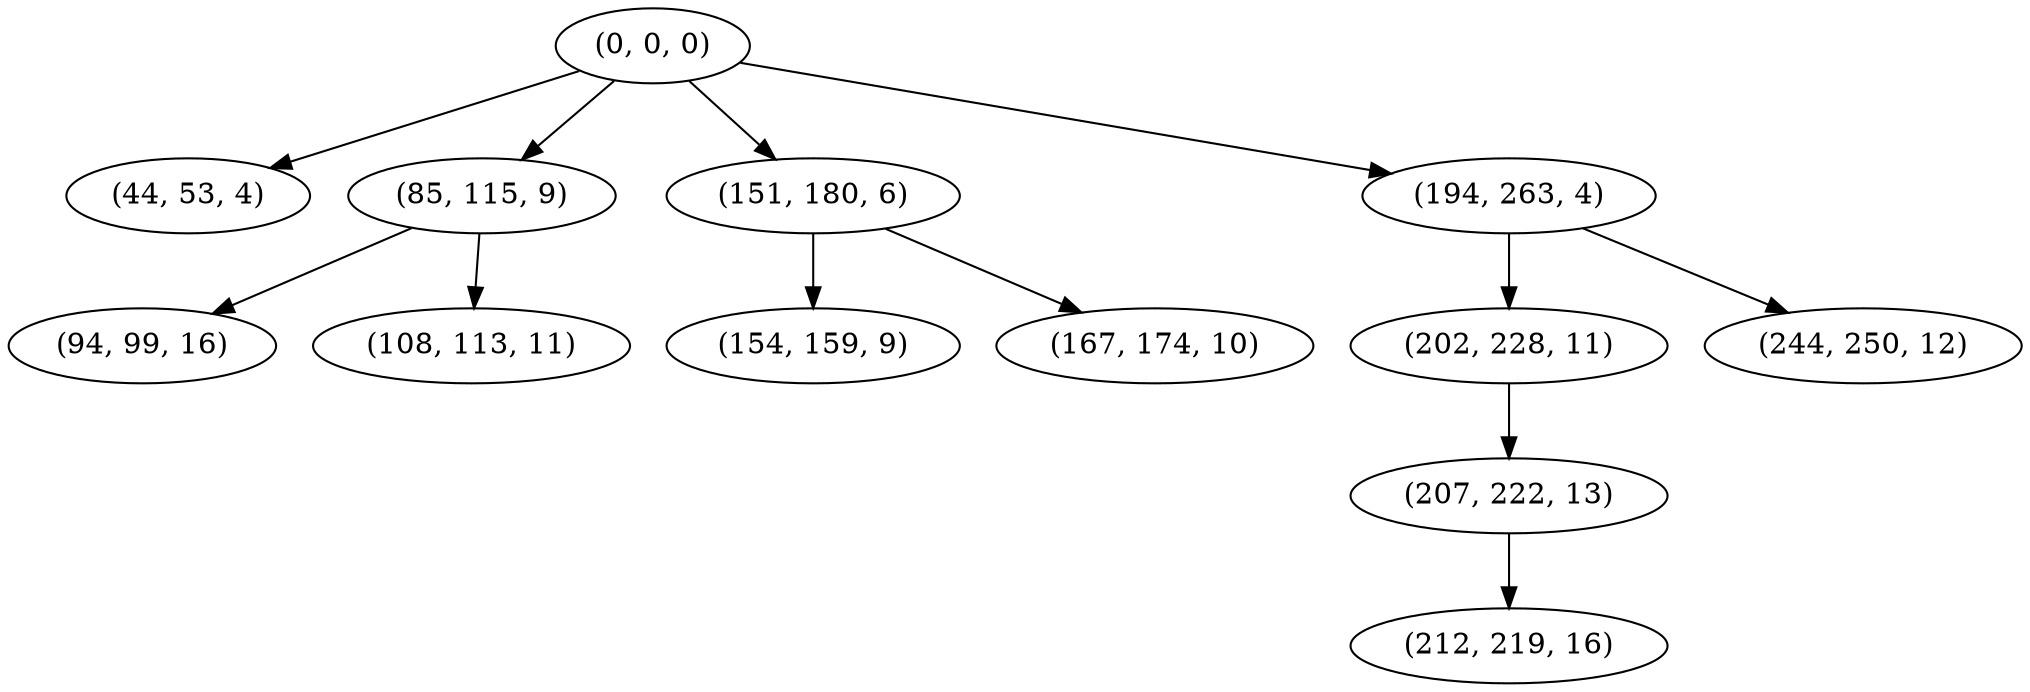 digraph tree {
    "(0, 0, 0)";
    "(44, 53, 4)";
    "(85, 115, 9)";
    "(94, 99, 16)";
    "(108, 113, 11)";
    "(151, 180, 6)";
    "(154, 159, 9)";
    "(167, 174, 10)";
    "(194, 263, 4)";
    "(202, 228, 11)";
    "(207, 222, 13)";
    "(212, 219, 16)";
    "(244, 250, 12)";
    "(0, 0, 0)" -> "(44, 53, 4)";
    "(0, 0, 0)" -> "(85, 115, 9)";
    "(0, 0, 0)" -> "(151, 180, 6)";
    "(0, 0, 0)" -> "(194, 263, 4)";
    "(85, 115, 9)" -> "(94, 99, 16)";
    "(85, 115, 9)" -> "(108, 113, 11)";
    "(151, 180, 6)" -> "(154, 159, 9)";
    "(151, 180, 6)" -> "(167, 174, 10)";
    "(194, 263, 4)" -> "(202, 228, 11)";
    "(194, 263, 4)" -> "(244, 250, 12)";
    "(202, 228, 11)" -> "(207, 222, 13)";
    "(207, 222, 13)" -> "(212, 219, 16)";
}
